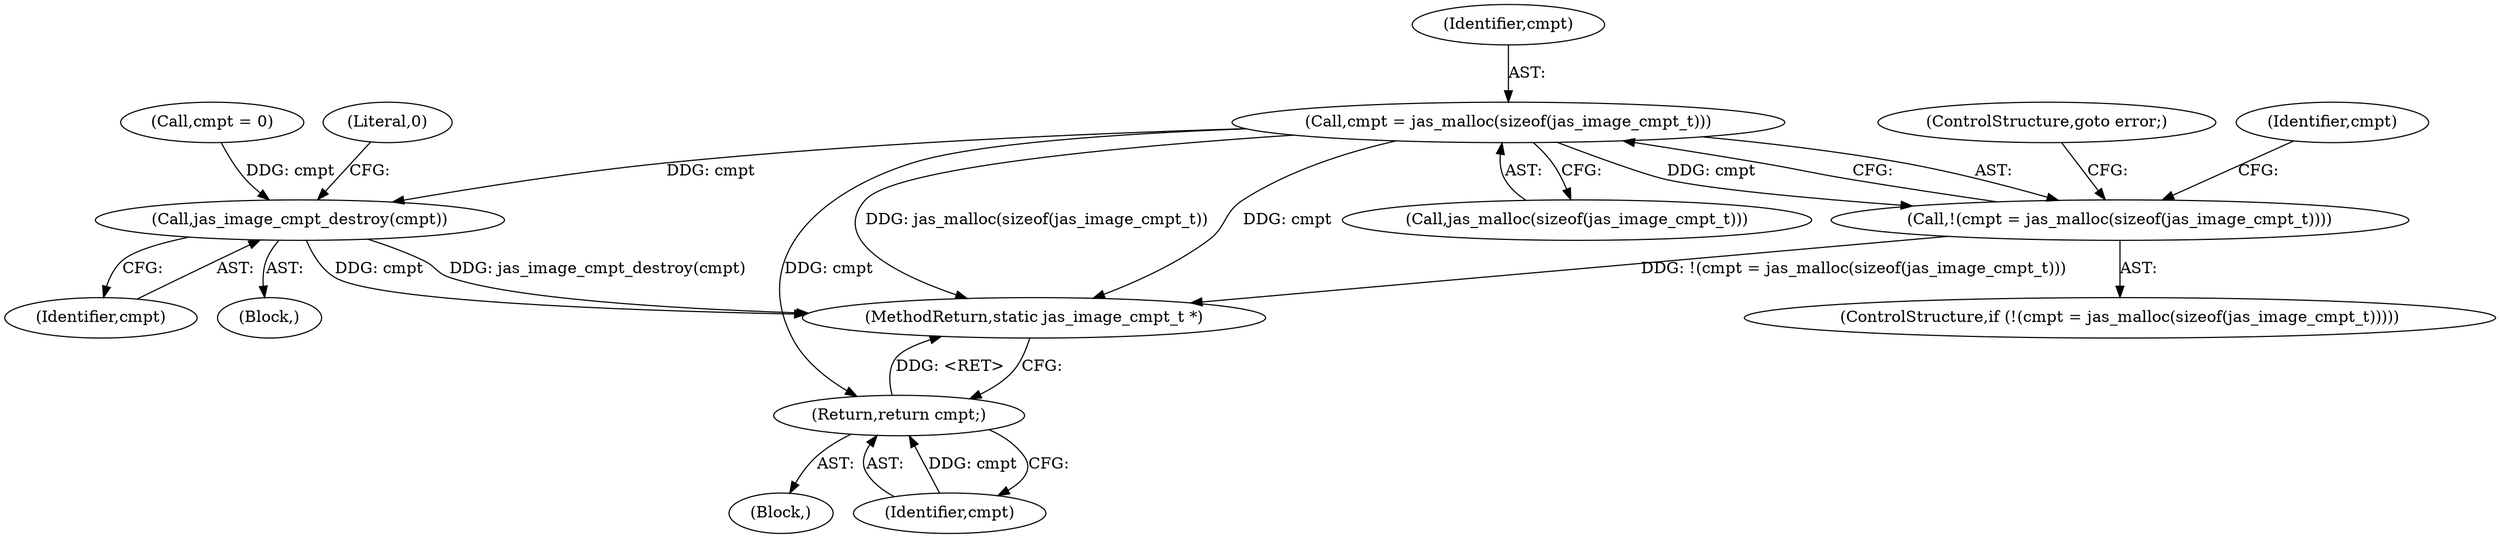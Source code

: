 digraph "0_jasper_d42b2388f7f8e0332c846675133acea151fc557a_11@API" {
"1000152" [label="(Call,cmpt = jas_malloc(sizeof(jas_image_cmpt_t)))"];
"1000151" [label="(Call,!(cmpt = jas_malloc(sizeof(jas_image_cmpt_t))))"];
"1000300" [label="(Return,return cmpt;)"];
"1000306" [label="(Call,jas_image_cmpt_destroy(cmpt))"];
"1000307" [label="(Identifier,cmpt)"];
"1000158" [label="(ControlStructure,goto error;)"];
"1000153" [label="(Identifier,cmpt)"];
"1000150" [label="(ControlStructure,if (!(cmpt = jas_malloc(sizeof(jas_image_cmpt_t)))))"];
"1000310" [label="(MethodReturn,static jas_image_cmpt_t *)"];
"1000152" [label="(Call,cmpt = jas_malloc(sizeof(jas_image_cmpt_t)))"];
"1000154" [label="(Call,jas_malloc(sizeof(jas_image_cmpt_t)))"];
"1000112" [label="(Block,)"];
"1000115" [label="(Call,cmpt = 0)"];
"1000161" [label="(Identifier,cmpt)"];
"1000300" [label="(Return,return cmpt;)"];
"1000305" [label="(Block,)"];
"1000309" [label="(Literal,0)"];
"1000151" [label="(Call,!(cmpt = jas_malloc(sizeof(jas_image_cmpt_t))))"];
"1000301" [label="(Identifier,cmpt)"];
"1000306" [label="(Call,jas_image_cmpt_destroy(cmpt))"];
"1000152" -> "1000151"  [label="AST: "];
"1000152" -> "1000154"  [label="CFG: "];
"1000153" -> "1000152"  [label="AST: "];
"1000154" -> "1000152"  [label="AST: "];
"1000151" -> "1000152"  [label="CFG: "];
"1000152" -> "1000310"  [label="DDG: jas_malloc(sizeof(jas_image_cmpt_t))"];
"1000152" -> "1000310"  [label="DDG: cmpt"];
"1000152" -> "1000151"  [label="DDG: cmpt"];
"1000152" -> "1000300"  [label="DDG: cmpt"];
"1000152" -> "1000306"  [label="DDG: cmpt"];
"1000151" -> "1000150"  [label="AST: "];
"1000158" -> "1000151"  [label="CFG: "];
"1000161" -> "1000151"  [label="CFG: "];
"1000151" -> "1000310"  [label="DDG: !(cmpt = jas_malloc(sizeof(jas_image_cmpt_t)))"];
"1000300" -> "1000112"  [label="AST: "];
"1000300" -> "1000301"  [label="CFG: "];
"1000301" -> "1000300"  [label="AST: "];
"1000310" -> "1000300"  [label="CFG: "];
"1000300" -> "1000310"  [label="DDG: <RET>"];
"1000301" -> "1000300"  [label="DDG: cmpt"];
"1000306" -> "1000305"  [label="AST: "];
"1000306" -> "1000307"  [label="CFG: "];
"1000307" -> "1000306"  [label="AST: "];
"1000309" -> "1000306"  [label="CFG: "];
"1000306" -> "1000310"  [label="DDG: cmpt"];
"1000306" -> "1000310"  [label="DDG: jas_image_cmpt_destroy(cmpt)"];
"1000115" -> "1000306"  [label="DDG: cmpt"];
}
